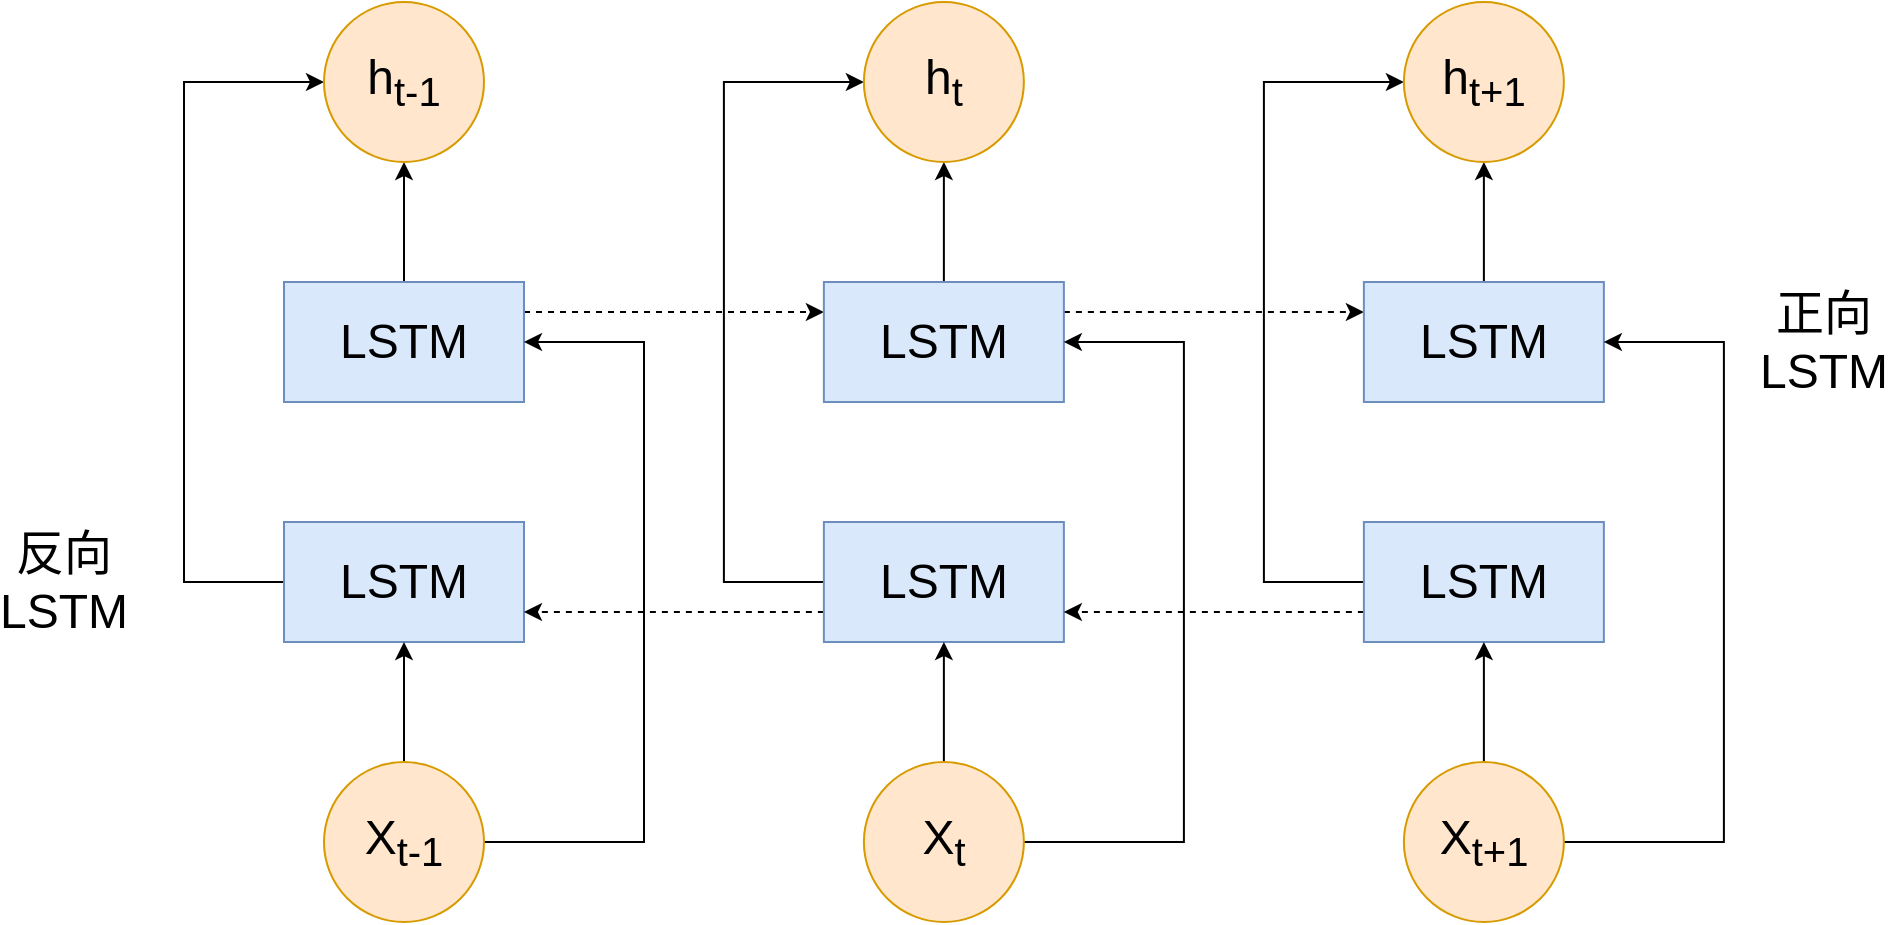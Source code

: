<mxfile version="27.0.1">
  <diagram name="第 1 页" id="KEUl5P71aVj1H24XZP6_">
    <mxGraphModel dx="889" dy="877" grid="1" gridSize="10" guides="1" tooltips="1" connect="1" arrows="1" fold="1" page="1" pageScale="1" pageWidth="827" pageHeight="1169" background="#ffffff" math="0" shadow="0">
      <root>
        <mxCell id="0" />
        <mxCell id="1" parent="0" />
        <mxCell id="7-vycpByaA6Rs8yl1-Dz-5" style="edgeStyle=orthogonalEdgeStyle;rounded=0;orthogonalLoop=1;jettySize=auto;html=1;exitX=0.5;exitY=0;exitDx=0;exitDy=0;entryX=0.5;entryY=1;entryDx=0;entryDy=0;" edge="1" parent="1" source="7-vycpByaA6Rs8yl1-Dz-1" target="7-vycpByaA6Rs8yl1-Dz-3">
          <mxGeometry relative="1" as="geometry" />
        </mxCell>
        <mxCell id="7-vycpByaA6Rs8yl1-Dz-34" style="edgeStyle=orthogonalEdgeStyle;rounded=0;orthogonalLoop=1;jettySize=auto;html=1;exitX=1;exitY=0.25;exitDx=0;exitDy=0;entryX=0;entryY=0.25;entryDx=0;entryDy=0;dashed=1;" edge="1" parent="1" source="7-vycpByaA6Rs8yl1-Dz-1" target="7-vycpByaA6Rs8yl1-Dz-11">
          <mxGeometry relative="1" as="geometry" />
        </mxCell>
        <mxCell id="7-vycpByaA6Rs8yl1-Dz-1" value="&lt;font style=&quot;font-size: 24px;&quot;&gt;LSTM&lt;/font&gt;" style="rounded=0;whiteSpace=wrap;html=1;fillColor=#dae8fc;strokeColor=#6c8ebf;" vertex="1" parent="1">
          <mxGeometry x="160" y="220" width="120" height="60" as="geometry" />
        </mxCell>
        <mxCell id="7-vycpByaA6Rs8yl1-Dz-8" style="edgeStyle=orthogonalEdgeStyle;rounded=0;orthogonalLoop=1;jettySize=auto;html=1;entryX=0;entryY=0.5;entryDx=0;entryDy=0;curved=0;exitX=0;exitY=0.5;exitDx=0;exitDy=0;" edge="1" parent="1" source="7-vycpByaA6Rs8yl1-Dz-2" target="7-vycpByaA6Rs8yl1-Dz-3">
          <mxGeometry relative="1" as="geometry">
            <Array as="points">
              <mxPoint x="110" y="370" />
              <mxPoint x="110" y="120" />
            </Array>
          </mxGeometry>
        </mxCell>
        <mxCell id="7-vycpByaA6Rs8yl1-Dz-2" value="&lt;font style=&quot;font-size: 24px;&quot;&gt;LSTM&lt;/font&gt;" style="rounded=0;whiteSpace=wrap;html=1;fillColor=#dae8fc;strokeColor=#6c8ebf;" vertex="1" parent="1">
          <mxGeometry x="160" y="340" width="120" height="60" as="geometry" />
        </mxCell>
        <mxCell id="7-vycpByaA6Rs8yl1-Dz-3" value="&lt;font style=&quot;font-size: 24px;&quot;&gt;h&lt;sub&gt;t-1&lt;/sub&gt;&lt;/font&gt;" style="ellipse;whiteSpace=wrap;html=1;aspect=fixed;fillColor=#ffe6cc;strokeColor=#d79b00;" vertex="1" parent="1">
          <mxGeometry x="180" y="80" width="80" height="80" as="geometry" />
        </mxCell>
        <mxCell id="7-vycpByaA6Rs8yl1-Dz-6" style="edgeStyle=orthogonalEdgeStyle;rounded=0;orthogonalLoop=1;jettySize=auto;html=1;entryX=0.5;entryY=1;entryDx=0;entryDy=0;" edge="1" parent="1" source="7-vycpByaA6Rs8yl1-Dz-4" target="7-vycpByaA6Rs8yl1-Dz-2">
          <mxGeometry relative="1" as="geometry" />
        </mxCell>
        <mxCell id="7-vycpByaA6Rs8yl1-Dz-7" style="edgeStyle=orthogonalEdgeStyle;rounded=0;orthogonalLoop=1;jettySize=auto;html=1;entryX=1;entryY=0.5;entryDx=0;entryDy=0;curved=0;" edge="1" parent="1" source="7-vycpByaA6Rs8yl1-Dz-4" target="7-vycpByaA6Rs8yl1-Dz-1">
          <mxGeometry relative="1" as="geometry">
            <Array as="points">
              <mxPoint x="340" y="500" />
              <mxPoint x="340" y="250" />
            </Array>
          </mxGeometry>
        </mxCell>
        <mxCell id="7-vycpByaA6Rs8yl1-Dz-4" value="&lt;font style=&quot;font-size: 24px;&quot;&gt;X&lt;sub&gt;t-1&lt;/sub&gt;&lt;/font&gt;" style="ellipse;whiteSpace=wrap;html=1;aspect=fixed;fillColor=#ffe6cc;strokeColor=#d79b00;" vertex="1" parent="1">
          <mxGeometry x="180" y="460" width="80" height="80" as="geometry" />
        </mxCell>
        <mxCell id="7-vycpByaA6Rs8yl1-Dz-10" style="edgeStyle=orthogonalEdgeStyle;rounded=0;orthogonalLoop=1;jettySize=auto;html=1;exitX=0.5;exitY=0;exitDx=0;exitDy=0;entryX=0.5;entryY=1;entryDx=0;entryDy=0;" edge="1" parent="1" source="7-vycpByaA6Rs8yl1-Dz-11" target="7-vycpByaA6Rs8yl1-Dz-14">
          <mxGeometry relative="1" as="geometry" />
        </mxCell>
        <mxCell id="7-vycpByaA6Rs8yl1-Dz-35" style="edgeStyle=orthogonalEdgeStyle;rounded=0;orthogonalLoop=1;jettySize=auto;html=1;exitX=1;exitY=0.25;exitDx=0;exitDy=0;entryX=0;entryY=0.25;entryDx=0;entryDy=0;dashed=1;" edge="1" parent="1" source="7-vycpByaA6Rs8yl1-Dz-11" target="7-vycpByaA6Rs8yl1-Dz-27">
          <mxGeometry relative="1" as="geometry" />
        </mxCell>
        <mxCell id="7-vycpByaA6Rs8yl1-Dz-11" value="&lt;font style=&quot;font-size: 24px;&quot;&gt;LSTM&lt;/font&gt;" style="rounded=0;whiteSpace=wrap;html=1;fillColor=#dae8fc;strokeColor=#6c8ebf;" vertex="1" parent="1">
          <mxGeometry x="429.94" y="220" width="120" height="60" as="geometry" />
        </mxCell>
        <mxCell id="7-vycpByaA6Rs8yl1-Dz-12" style="edgeStyle=orthogonalEdgeStyle;rounded=0;orthogonalLoop=1;jettySize=auto;html=1;entryX=0;entryY=0.5;entryDx=0;entryDy=0;curved=0;exitX=0;exitY=0.5;exitDx=0;exitDy=0;" edge="1" parent="1" source="7-vycpByaA6Rs8yl1-Dz-13" target="7-vycpByaA6Rs8yl1-Dz-14">
          <mxGeometry relative="1" as="geometry">
            <Array as="points">
              <mxPoint x="379.94" y="370" />
              <mxPoint x="379.94" y="120" />
            </Array>
          </mxGeometry>
        </mxCell>
        <mxCell id="7-vycpByaA6Rs8yl1-Dz-37" style="edgeStyle=orthogonalEdgeStyle;rounded=0;orthogonalLoop=1;jettySize=auto;html=1;exitX=0;exitY=0.75;exitDx=0;exitDy=0;entryX=1;entryY=0.75;entryDx=0;entryDy=0;dashed=1;" edge="1" parent="1" source="7-vycpByaA6Rs8yl1-Dz-13" target="7-vycpByaA6Rs8yl1-Dz-2">
          <mxGeometry relative="1" as="geometry" />
        </mxCell>
        <mxCell id="7-vycpByaA6Rs8yl1-Dz-13" value="&lt;font style=&quot;font-size: 24px;&quot;&gt;LSTM&lt;/font&gt;" style="rounded=0;whiteSpace=wrap;html=1;fillColor=#dae8fc;strokeColor=#6c8ebf;" vertex="1" parent="1">
          <mxGeometry x="429.94" y="340" width="120" height="60" as="geometry" />
        </mxCell>
        <mxCell id="7-vycpByaA6Rs8yl1-Dz-14" value="&lt;font style=&quot;font-size: 24px;&quot;&gt;h&lt;sub&gt;t&lt;/sub&gt;&lt;/font&gt;" style="ellipse;whiteSpace=wrap;html=1;aspect=fixed;fillColor=#ffe6cc;strokeColor=#d79b00;" vertex="1" parent="1">
          <mxGeometry x="449.94" y="80" width="80" height="80" as="geometry" />
        </mxCell>
        <mxCell id="7-vycpByaA6Rs8yl1-Dz-15" style="edgeStyle=orthogonalEdgeStyle;rounded=0;orthogonalLoop=1;jettySize=auto;html=1;entryX=0.5;entryY=1;entryDx=0;entryDy=0;" edge="1" parent="1" source="7-vycpByaA6Rs8yl1-Dz-17" target="7-vycpByaA6Rs8yl1-Dz-13">
          <mxGeometry relative="1" as="geometry" />
        </mxCell>
        <mxCell id="7-vycpByaA6Rs8yl1-Dz-16" style="edgeStyle=orthogonalEdgeStyle;rounded=0;orthogonalLoop=1;jettySize=auto;html=1;entryX=1;entryY=0.5;entryDx=0;entryDy=0;curved=0;" edge="1" parent="1" source="7-vycpByaA6Rs8yl1-Dz-17" target="7-vycpByaA6Rs8yl1-Dz-11">
          <mxGeometry relative="1" as="geometry">
            <Array as="points">
              <mxPoint x="609.94" y="500" />
              <mxPoint x="609.94" y="250" />
            </Array>
          </mxGeometry>
        </mxCell>
        <mxCell id="7-vycpByaA6Rs8yl1-Dz-17" value="&lt;font style=&quot;font-size: 24px;&quot;&gt;X&lt;sub&gt;t&lt;/sub&gt;&lt;/font&gt;" style="ellipse;whiteSpace=wrap;html=1;aspect=fixed;fillColor=#ffe6cc;strokeColor=#d79b00;" vertex="1" parent="1">
          <mxGeometry x="449.94" y="460" width="80" height="80" as="geometry" />
        </mxCell>
        <mxCell id="7-vycpByaA6Rs8yl1-Dz-26" style="edgeStyle=orthogonalEdgeStyle;rounded=0;orthogonalLoop=1;jettySize=auto;html=1;exitX=0.5;exitY=0;exitDx=0;exitDy=0;entryX=0.5;entryY=1;entryDx=0;entryDy=0;" edge="1" parent="1" source="7-vycpByaA6Rs8yl1-Dz-27" target="7-vycpByaA6Rs8yl1-Dz-30">
          <mxGeometry relative="1" as="geometry" />
        </mxCell>
        <mxCell id="7-vycpByaA6Rs8yl1-Dz-27" value="&lt;font style=&quot;font-size: 24px;&quot;&gt;LSTM&lt;/font&gt;" style="rounded=0;whiteSpace=wrap;html=1;fillColor=#dae8fc;strokeColor=#6c8ebf;" vertex="1" parent="1">
          <mxGeometry x="699.94" y="220" width="120" height="60" as="geometry" />
        </mxCell>
        <mxCell id="7-vycpByaA6Rs8yl1-Dz-28" style="edgeStyle=orthogonalEdgeStyle;rounded=0;orthogonalLoop=1;jettySize=auto;html=1;entryX=0;entryY=0.5;entryDx=0;entryDy=0;curved=0;exitX=0;exitY=0.5;exitDx=0;exitDy=0;" edge="1" parent="1" source="7-vycpByaA6Rs8yl1-Dz-29" target="7-vycpByaA6Rs8yl1-Dz-30">
          <mxGeometry relative="1" as="geometry">
            <Array as="points">
              <mxPoint x="649.94" y="370" />
              <mxPoint x="649.94" y="120" />
            </Array>
          </mxGeometry>
        </mxCell>
        <mxCell id="7-vycpByaA6Rs8yl1-Dz-36" style="edgeStyle=orthogonalEdgeStyle;rounded=0;orthogonalLoop=1;jettySize=auto;html=1;exitX=0;exitY=0.75;exitDx=0;exitDy=0;entryX=1;entryY=0.75;entryDx=0;entryDy=0;dashed=1;" edge="1" parent="1" source="7-vycpByaA6Rs8yl1-Dz-29" target="7-vycpByaA6Rs8yl1-Dz-13">
          <mxGeometry relative="1" as="geometry" />
        </mxCell>
        <mxCell id="7-vycpByaA6Rs8yl1-Dz-29" value="&lt;font style=&quot;font-size: 24px;&quot;&gt;LSTM&lt;/font&gt;" style="rounded=0;whiteSpace=wrap;html=1;fillColor=#dae8fc;strokeColor=#6c8ebf;" vertex="1" parent="1">
          <mxGeometry x="699.94" y="340" width="120" height="60" as="geometry" />
        </mxCell>
        <mxCell id="7-vycpByaA6Rs8yl1-Dz-30" value="&lt;font style=&quot;font-size: 24px;&quot;&gt;h&lt;sub&gt;t+1&lt;/sub&gt;&lt;/font&gt;" style="ellipse;whiteSpace=wrap;html=1;aspect=fixed;fillColor=#ffe6cc;strokeColor=#d79b00;" vertex="1" parent="1">
          <mxGeometry x="719.94" y="80" width="80" height="80" as="geometry" />
        </mxCell>
        <mxCell id="7-vycpByaA6Rs8yl1-Dz-31" style="edgeStyle=orthogonalEdgeStyle;rounded=0;orthogonalLoop=1;jettySize=auto;html=1;entryX=0.5;entryY=1;entryDx=0;entryDy=0;" edge="1" parent="1" source="7-vycpByaA6Rs8yl1-Dz-33" target="7-vycpByaA6Rs8yl1-Dz-29">
          <mxGeometry relative="1" as="geometry" />
        </mxCell>
        <mxCell id="7-vycpByaA6Rs8yl1-Dz-32" style="edgeStyle=orthogonalEdgeStyle;rounded=0;orthogonalLoop=1;jettySize=auto;html=1;entryX=1;entryY=0.5;entryDx=0;entryDy=0;curved=0;" edge="1" parent="1" source="7-vycpByaA6Rs8yl1-Dz-33" target="7-vycpByaA6Rs8yl1-Dz-27">
          <mxGeometry relative="1" as="geometry">
            <Array as="points">
              <mxPoint x="879.94" y="500" />
              <mxPoint x="879.94" y="250" />
            </Array>
          </mxGeometry>
        </mxCell>
        <mxCell id="7-vycpByaA6Rs8yl1-Dz-33" value="&lt;font style=&quot;font-size: 24px;&quot;&gt;X&lt;sub&gt;t+1&lt;/sub&gt;&lt;/font&gt;" style="ellipse;whiteSpace=wrap;html=1;aspect=fixed;fillColor=#ffe6cc;strokeColor=#d79b00;" vertex="1" parent="1">
          <mxGeometry x="719.94" y="460" width="80" height="80" as="geometry" />
        </mxCell>
        <mxCell id="7-vycpByaA6Rs8yl1-Dz-38" value="&lt;font style=&quot;font-size: 24px;&quot;&gt;反向LSTM&lt;/font&gt;" style="text;html=1;align=center;verticalAlign=middle;whiteSpace=wrap;rounded=0;" vertex="1" parent="1">
          <mxGeometry x="20" y="355" width="60" height="30" as="geometry" />
        </mxCell>
        <mxCell id="7-vycpByaA6Rs8yl1-Dz-39" value="&lt;font style=&quot;font-size: 24px;&quot;&gt;正向LSTM&lt;/font&gt;" style="text;html=1;align=center;verticalAlign=middle;whiteSpace=wrap;rounded=0;" vertex="1" parent="1">
          <mxGeometry x="900" y="235" width="60" height="30" as="geometry" />
        </mxCell>
      </root>
    </mxGraphModel>
  </diagram>
</mxfile>
